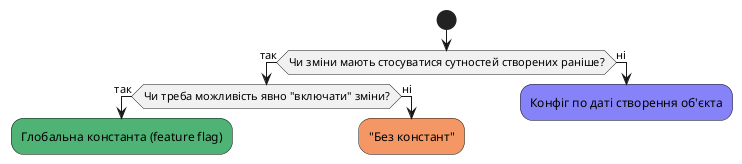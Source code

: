 @startuml
start


if (Чи зміни мають стосуватися сутностей створених раніше?) then (так)

    if (Чи треба можливість явно "включати" зміни?) then (так)
        #50b376 :Глобальна константа (feature flag);

    else (ні)
        #f59764 :"Без констант";
    endif
else (ні)
    #8583f7 :Конфіг по даті створення об'єкта;
endif

detach

@enduml